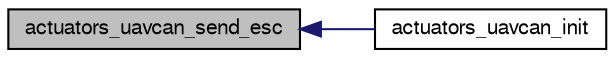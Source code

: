 digraph "actuators_uavcan_send_esc"
{
  edge [fontname="FreeSans",fontsize="10",labelfontname="FreeSans",labelfontsize="10"];
  node [fontname="FreeSans",fontsize="10",shape=record];
  rankdir="LR";
  Node1 [label="actuators_uavcan_send_esc",height=0.2,width=0.4,color="black", fillcolor="grey75", style="filled", fontcolor="black"];
  Node1 -> Node2 [dir="back",color="midnightblue",fontsize="10",style="solid",fontname="FreeSans"];
  Node2 [label="actuators_uavcan_init",height=0.2,width=0.4,color="black", fillcolor="white", style="filled",URL="$actuators__uavcan_8h.html#a1aa57a9995b693dd72264a2eaf8d0bda",tooltip="Initialize an uavcan interface. "];
}
